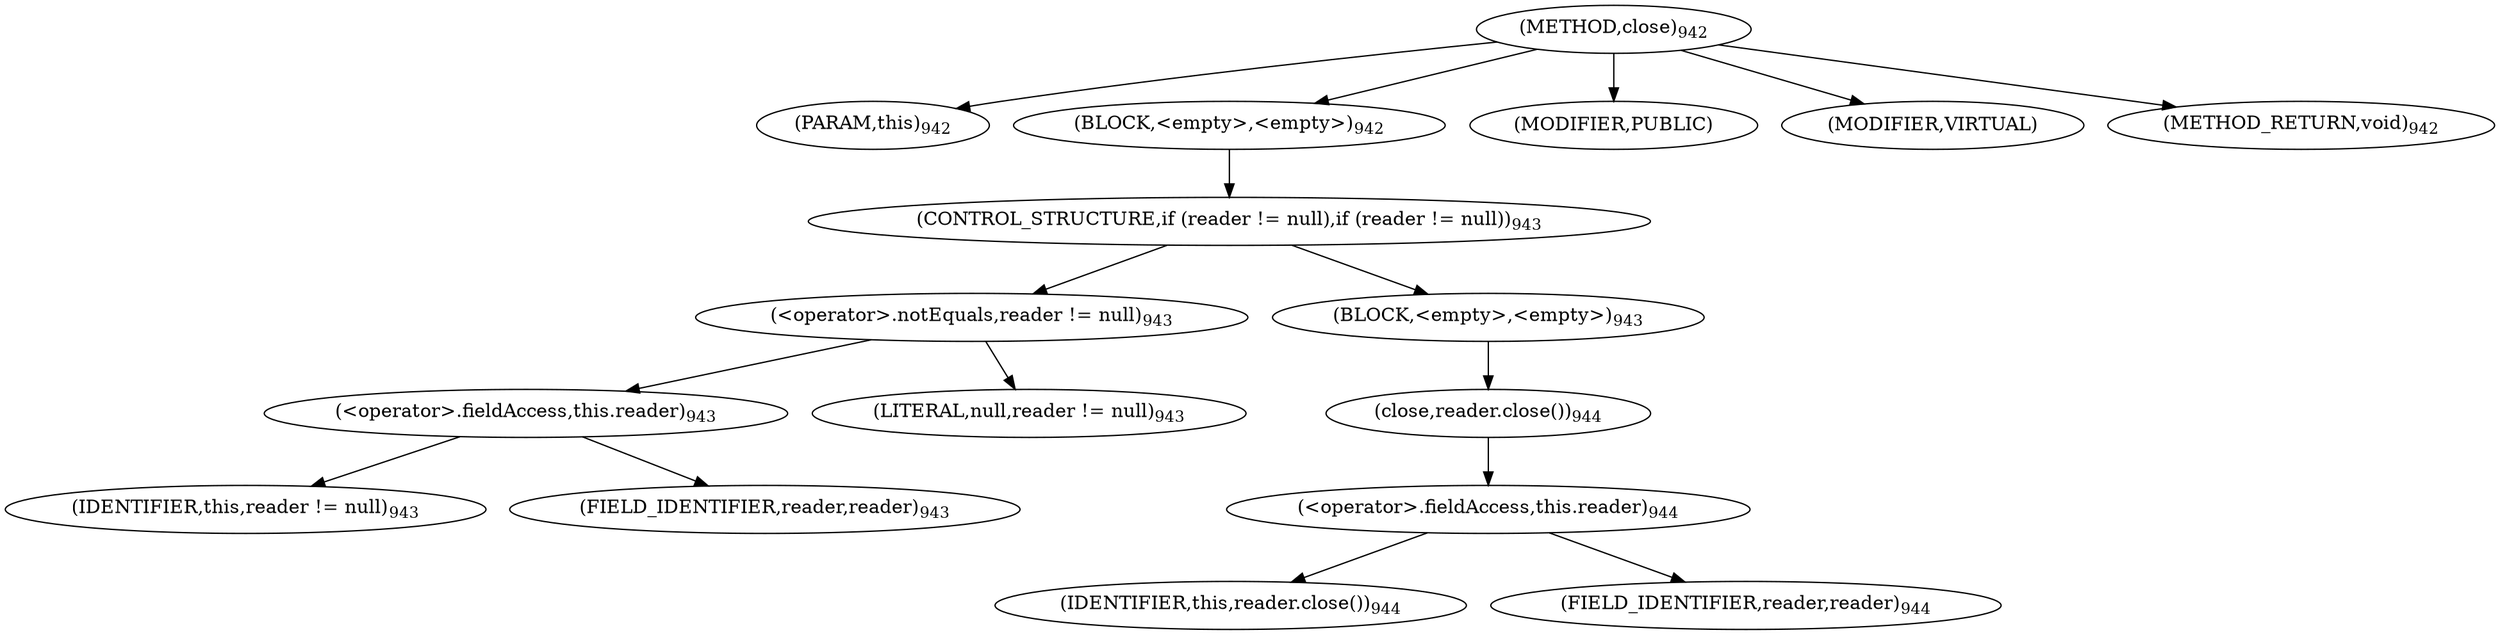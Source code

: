 digraph "close" {  
"2424" [label = <(METHOD,close)<SUB>942</SUB>> ]
"2425" [label = <(PARAM,this)<SUB>942</SUB>> ]
"2426" [label = <(BLOCK,&lt;empty&gt;,&lt;empty&gt;)<SUB>942</SUB>> ]
"2427" [label = <(CONTROL_STRUCTURE,if (reader != null),if (reader != null))<SUB>943</SUB>> ]
"2428" [label = <(&lt;operator&gt;.notEquals,reader != null)<SUB>943</SUB>> ]
"2429" [label = <(&lt;operator&gt;.fieldAccess,this.reader)<SUB>943</SUB>> ]
"2430" [label = <(IDENTIFIER,this,reader != null)<SUB>943</SUB>> ]
"2431" [label = <(FIELD_IDENTIFIER,reader,reader)<SUB>943</SUB>> ]
"2432" [label = <(LITERAL,null,reader != null)<SUB>943</SUB>> ]
"2433" [label = <(BLOCK,&lt;empty&gt;,&lt;empty&gt;)<SUB>943</SUB>> ]
"2434" [label = <(close,reader.close())<SUB>944</SUB>> ]
"2435" [label = <(&lt;operator&gt;.fieldAccess,this.reader)<SUB>944</SUB>> ]
"2436" [label = <(IDENTIFIER,this,reader.close())<SUB>944</SUB>> ]
"2437" [label = <(FIELD_IDENTIFIER,reader,reader)<SUB>944</SUB>> ]
"2438" [label = <(MODIFIER,PUBLIC)> ]
"2439" [label = <(MODIFIER,VIRTUAL)> ]
"2440" [label = <(METHOD_RETURN,void)<SUB>942</SUB>> ]
  "2424" -> "2425" 
  "2424" -> "2426" 
  "2424" -> "2438" 
  "2424" -> "2439" 
  "2424" -> "2440" 
  "2426" -> "2427" 
  "2427" -> "2428" 
  "2427" -> "2433" 
  "2428" -> "2429" 
  "2428" -> "2432" 
  "2429" -> "2430" 
  "2429" -> "2431" 
  "2433" -> "2434" 
  "2434" -> "2435" 
  "2435" -> "2436" 
  "2435" -> "2437" 
}
